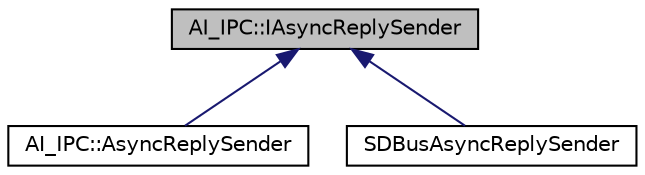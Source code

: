 digraph "AI_IPC::IAsyncReplySender"
{
 // LATEX_PDF_SIZE
  edge [fontname="Helvetica",fontsize="10",labelfontname="Helvetica",labelfontsize="10"];
  node [fontname="Helvetica",fontsize="10",shape=record];
  Node1 [label="AI_IPC::IAsyncReplySender",height=0.2,width=0.4,color="black", fillcolor="grey75", style="filled", fontcolor="black",tooltip="Helper class to send reply of a method call asynchronously."];
  Node1 -> Node2 [dir="back",color="midnightblue",fontsize="10",style="solid",fontname="Helvetica"];
  Node2 [label="AI_IPC::AsyncReplySender",height=0.2,width=0.4,color="black", fillcolor="white", style="filled",URL="$classAI__IPC_1_1AsyncReplySender.html",tooltip=" "];
  Node1 -> Node3 [dir="back",color="midnightblue",fontsize="10",style="solid",fontname="Helvetica"];
  Node3 [label="SDBusAsyncReplySender",height=0.2,width=0.4,color="black", fillcolor="white", style="filled",URL="$classSDBusAsyncReplySender.html",tooltip=" "];
}
